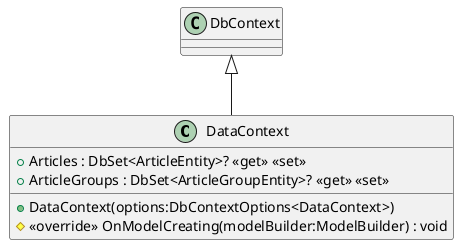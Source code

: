 @startuml
class DataContext {
    + DataContext(options:DbContextOptions<DataContext>)
    + Articles : DbSet<ArticleEntity>? <<get>> <<set>>
    + ArticleGroups : DbSet<ArticleGroupEntity>? <<get>> <<set>>
    # <<override>> OnModelCreating(modelBuilder:ModelBuilder) : void
}
DbContext <|-- DataContext
@enduml
